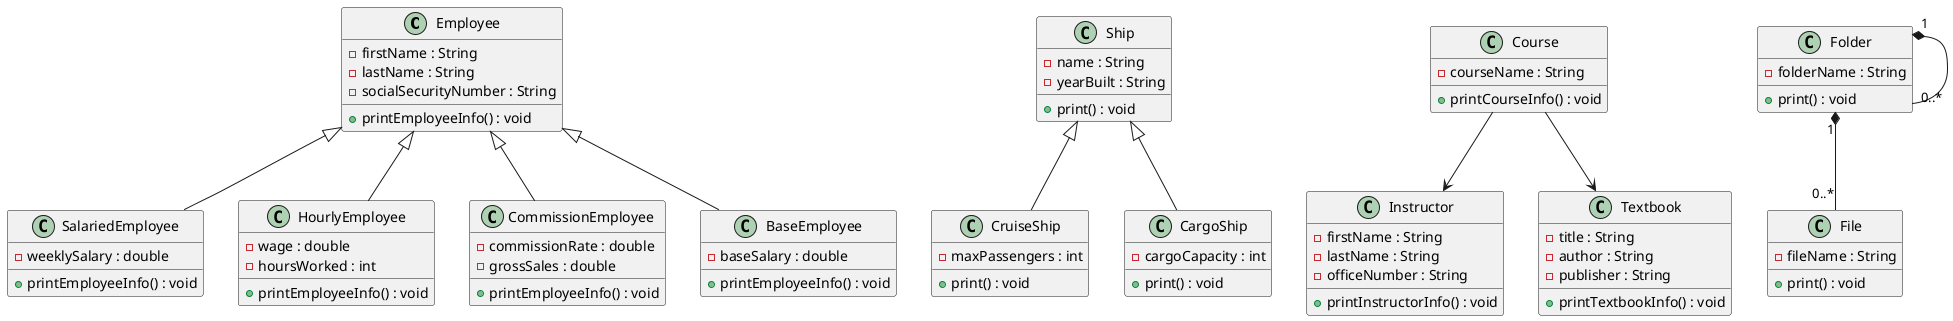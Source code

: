@startuml
'https://plantuml.com/class-diagram

class Employee {
  -firstName : String
  -lastName : String
  -socialSecurityNumber : String
  +printEmployeeInfo() : void
}

class SalariedEmployee {
  -weeklySalary : double
  +printEmployeeInfo() : void
}

class HourlyEmployee {
  -wage : double
  -hoursWorked : int
  +printEmployeeInfo() : void
}

class CommissionEmployee {
  -commissionRate : double
  -grossSales : double
  +printEmployeeInfo() : void
}

class BaseEmployee {
  -baseSalary : double
  +printEmployeeInfo() : void
}

Employee <|-- SalariedEmployee
Employee <|-- HourlyEmployee
Employee <|-- CommissionEmployee
Employee <|-- BaseEmployee

class Ship {
  -name : String
  -yearBuilt : String
  +print() : void
}

class CruiseShip {
  -maxPassengers : int
  +print() : void
}

class CargoShip {
  -cargoCapacity : int
  +print() : void
}

Ship <|-- CruiseShip
Ship <|-- CargoShip

class Course {
  -courseName : String
  +printCourseInfo() : void
}

class Instructor {
  -firstName : String
  -lastName : String
  -officeNumber : String
  +printInstructorInfo() : void
}

class Textbook {
  -title : String
  -author : String
  -publisher : String
  +printTextbookInfo() : void
}

Course --> Instructor
Course --> Textbook

class Folder {
  -folderName : String
  +print() : void
}

class File {
  -fileName : String
  +print() : void
}

Folder "1" *-- "0..*" File
Folder "1" *-- "0..*" Folder
@enduml
